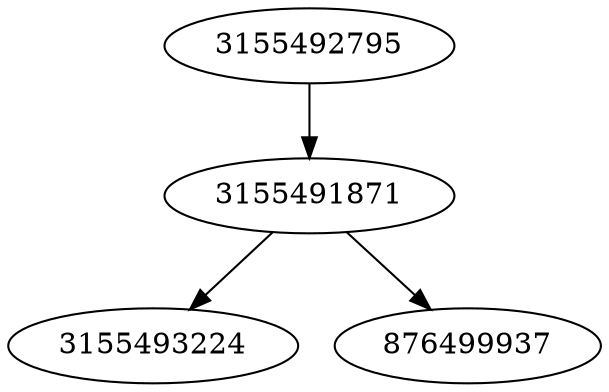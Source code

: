 strict digraph  {
3155493224;
876499937;
3155492795;
3155491871;
3155492795 -> 3155491871;
3155491871 -> 3155493224;
3155491871 -> 876499937;
}

